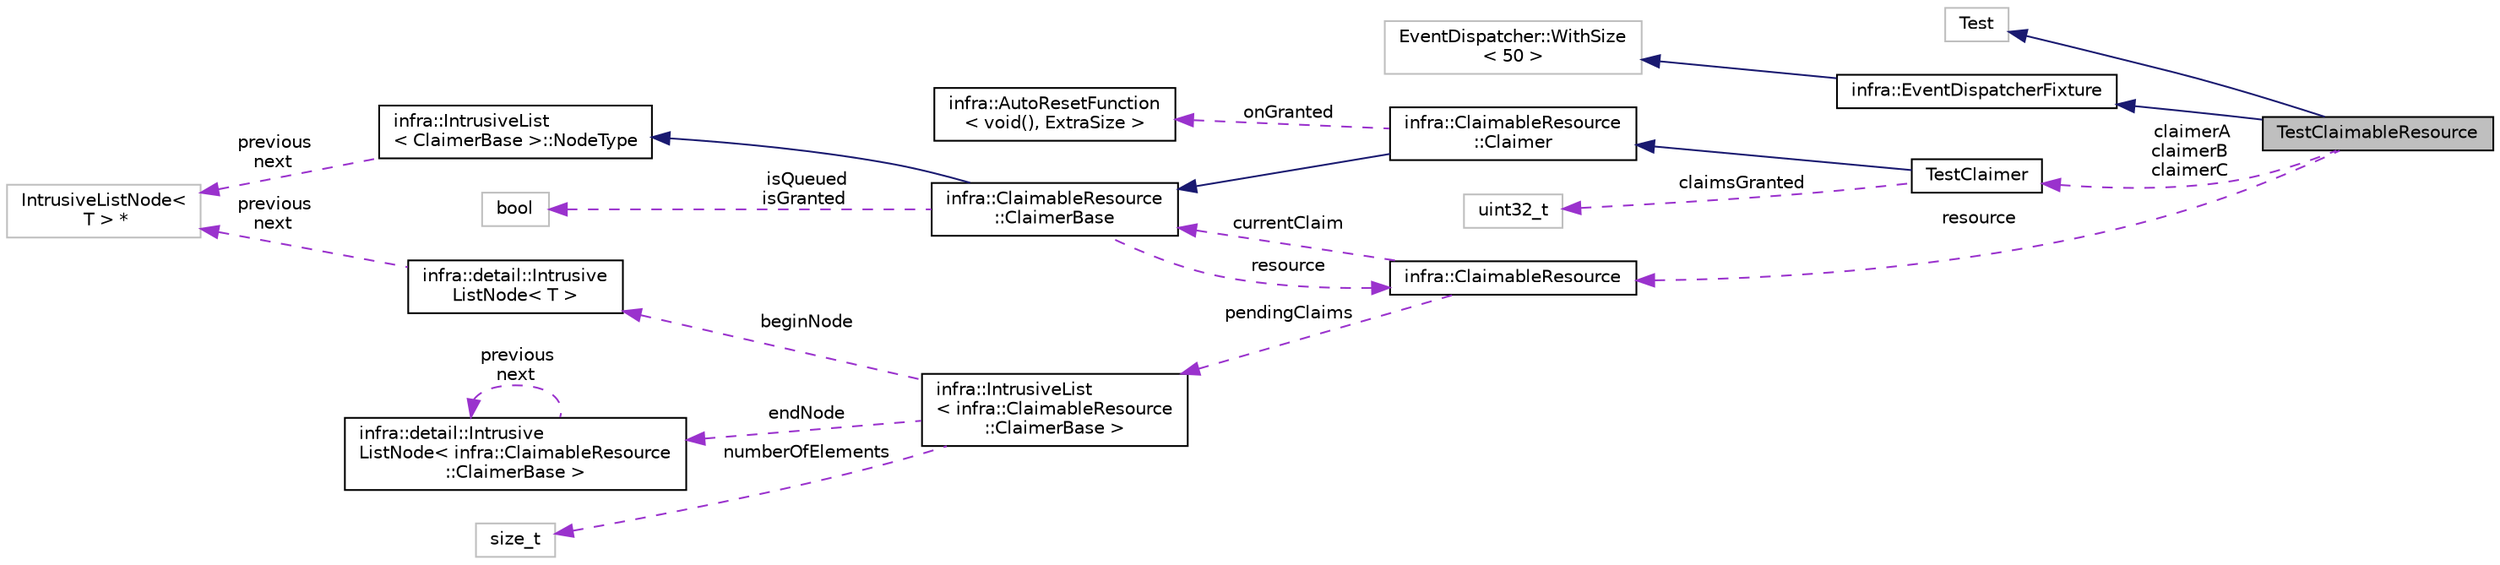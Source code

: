 digraph "TestClaimableResource"
{
 // INTERACTIVE_SVG=YES
  edge [fontname="Helvetica",fontsize="10",labelfontname="Helvetica",labelfontsize="10"];
  node [fontname="Helvetica",fontsize="10",shape=record];
  rankdir="LR";
  Node4 [label="TestClaimableResource",height=0.2,width=0.4,color="black", fillcolor="grey75", style="filled", fontcolor="black"];
  Node5 -> Node4 [dir="back",color="midnightblue",fontsize="10",style="solid",fontname="Helvetica"];
  Node5 [label="Test",height=0.2,width=0.4,color="grey75", fillcolor="white", style="filled"];
  Node6 -> Node4 [dir="back",color="midnightblue",fontsize="10",style="solid",fontname="Helvetica"];
  Node6 [label="infra::EventDispatcherFixture",height=0.2,width=0.4,color="black", fillcolor="white", style="filled",URL="$dd/df4/classinfra_1_1_event_dispatcher_fixture.html"];
  Node7 -> Node6 [dir="back",color="midnightblue",fontsize="10",style="solid",fontname="Helvetica"];
  Node7 [label="EventDispatcher::WithSize\l\< 50 \>",height=0.2,width=0.4,color="grey75", fillcolor="white", style="filled"];
  Node8 -> Node4 [dir="back",color="darkorchid3",fontsize="10",style="dashed",label=" claimerA\nclaimerB\nclaimerC" ,fontname="Helvetica"];
  Node8 [label="TestClaimer",height=0.2,width=0.4,color="black", fillcolor="white", style="filled",URL="$d4/d1d/class_test_claimer.html"];
  Node9 -> Node8 [dir="back",color="midnightblue",fontsize="10",style="solid",fontname="Helvetica"];
  Node9 [label="infra::ClaimableResource\l::Claimer",height=0.2,width=0.4,color="black", fillcolor="white", style="filled",URL="$d7/d6a/classinfra_1_1_claimable_resource_1_1_claimer_with_size.html"];
  Node10 -> Node9 [dir="back",color="midnightblue",fontsize="10",style="solid",fontname="Helvetica"];
  Node10 [label="infra::ClaimableResource\l::ClaimerBase",height=0.2,width=0.4,color="black", fillcolor="white", style="filled",URL="$da/d20/classinfra_1_1_claimable_resource_1_1_claimer_base.html"];
  Node11 -> Node10 [dir="back",color="midnightblue",fontsize="10",style="solid",fontname="Helvetica"];
  Node11 [label="infra::IntrusiveList\l\< ClaimerBase \>::NodeType",height=0.2,width=0.4,color="black", fillcolor="white", style="filled",URL="$d7/da5/classinfra_1_1detail_1_1_intrusive_list_node.html"];
  Node12 -> Node11 [dir="back",color="darkorchid3",fontsize="10",style="dashed",label=" previous\nnext" ,fontname="Helvetica"];
  Node12 [label="IntrusiveListNode\<\l T \> *",height=0.2,width=0.4,color="grey75", fillcolor="white", style="filled"];
  Node13 -> Node10 [dir="back",color="darkorchid3",fontsize="10",style="dashed",label=" resource" ,fontname="Helvetica"];
  Node13 [label="infra::ClaimableResource",height=0.2,width=0.4,color="black", fillcolor="white", style="filled",URL="$d0/d93/classinfra_1_1_claimable_resource.html"];
  Node10 -> Node13 [dir="back",color="darkorchid3",fontsize="10",style="dashed",label=" currentClaim" ,fontname="Helvetica"];
  Node14 -> Node13 [dir="back",color="darkorchid3",fontsize="10",style="dashed",label=" pendingClaims" ,fontname="Helvetica"];
  Node14 [label="infra::IntrusiveList\l\< infra::ClaimableResource\l::ClaimerBase \>",height=0.2,width=0.4,color="black", fillcolor="white", style="filled",URL="$df/da4/classinfra_1_1_intrusive_list.html"];
  Node15 -> Node14 [dir="back",color="darkorchid3",fontsize="10",style="dashed",label=" beginNode" ,fontname="Helvetica"];
  Node15 [label="infra::detail::Intrusive\lListNode\< T \>",height=0.2,width=0.4,color="black", fillcolor="white", style="filled",URL="$d7/da5/classinfra_1_1detail_1_1_intrusive_list_node.html"];
  Node12 -> Node15 [dir="back",color="darkorchid3",fontsize="10",style="dashed",label=" previous\nnext" ,fontname="Helvetica"];
  Node16 -> Node14 [dir="back",color="darkorchid3",fontsize="10",style="dashed",label=" endNode" ,fontname="Helvetica"];
  Node16 [label="infra::detail::Intrusive\lListNode\< infra::ClaimableResource\l::ClaimerBase \>",height=0.2,width=0.4,color="black", fillcolor="white", style="filled",URL="$d7/da5/classinfra_1_1detail_1_1_intrusive_list_node.html"];
  Node16 -> Node16 [dir="back",color="darkorchid3",fontsize="10",style="dashed",label=" previous\nnext" ,fontname="Helvetica"];
  Node17 -> Node14 [dir="back",color="darkorchid3",fontsize="10",style="dashed",label=" numberOfElements" ,fontname="Helvetica"];
  Node17 [label="size_t",height=0.2,width=0.4,color="grey75", fillcolor="white", style="filled"];
  Node18 -> Node10 [dir="back",color="darkorchid3",fontsize="10",style="dashed",label=" isQueued\nisGranted" ,fontname="Helvetica"];
  Node18 [label="bool",height=0.2,width=0.4,color="grey75", fillcolor="white", style="filled"];
  Node19 -> Node9 [dir="back",color="darkorchid3",fontsize="10",style="dashed",label=" onGranted" ,fontname="Helvetica"];
  Node19 [label="infra::AutoResetFunction\l\< void(), ExtraSize \>",height=0.2,width=0.4,color="black", fillcolor="white", style="filled",URL="$d5/d33/classinfra_1_1_auto_reset_function.html"];
  Node20 -> Node8 [dir="back",color="darkorchid3",fontsize="10",style="dashed",label=" claimsGranted" ,fontname="Helvetica"];
  Node20 [label="uint32_t",height=0.2,width=0.4,color="grey75", fillcolor="white", style="filled"];
  Node13 -> Node4 [dir="back",color="darkorchid3",fontsize="10",style="dashed",label=" resource" ,fontname="Helvetica"];
}
